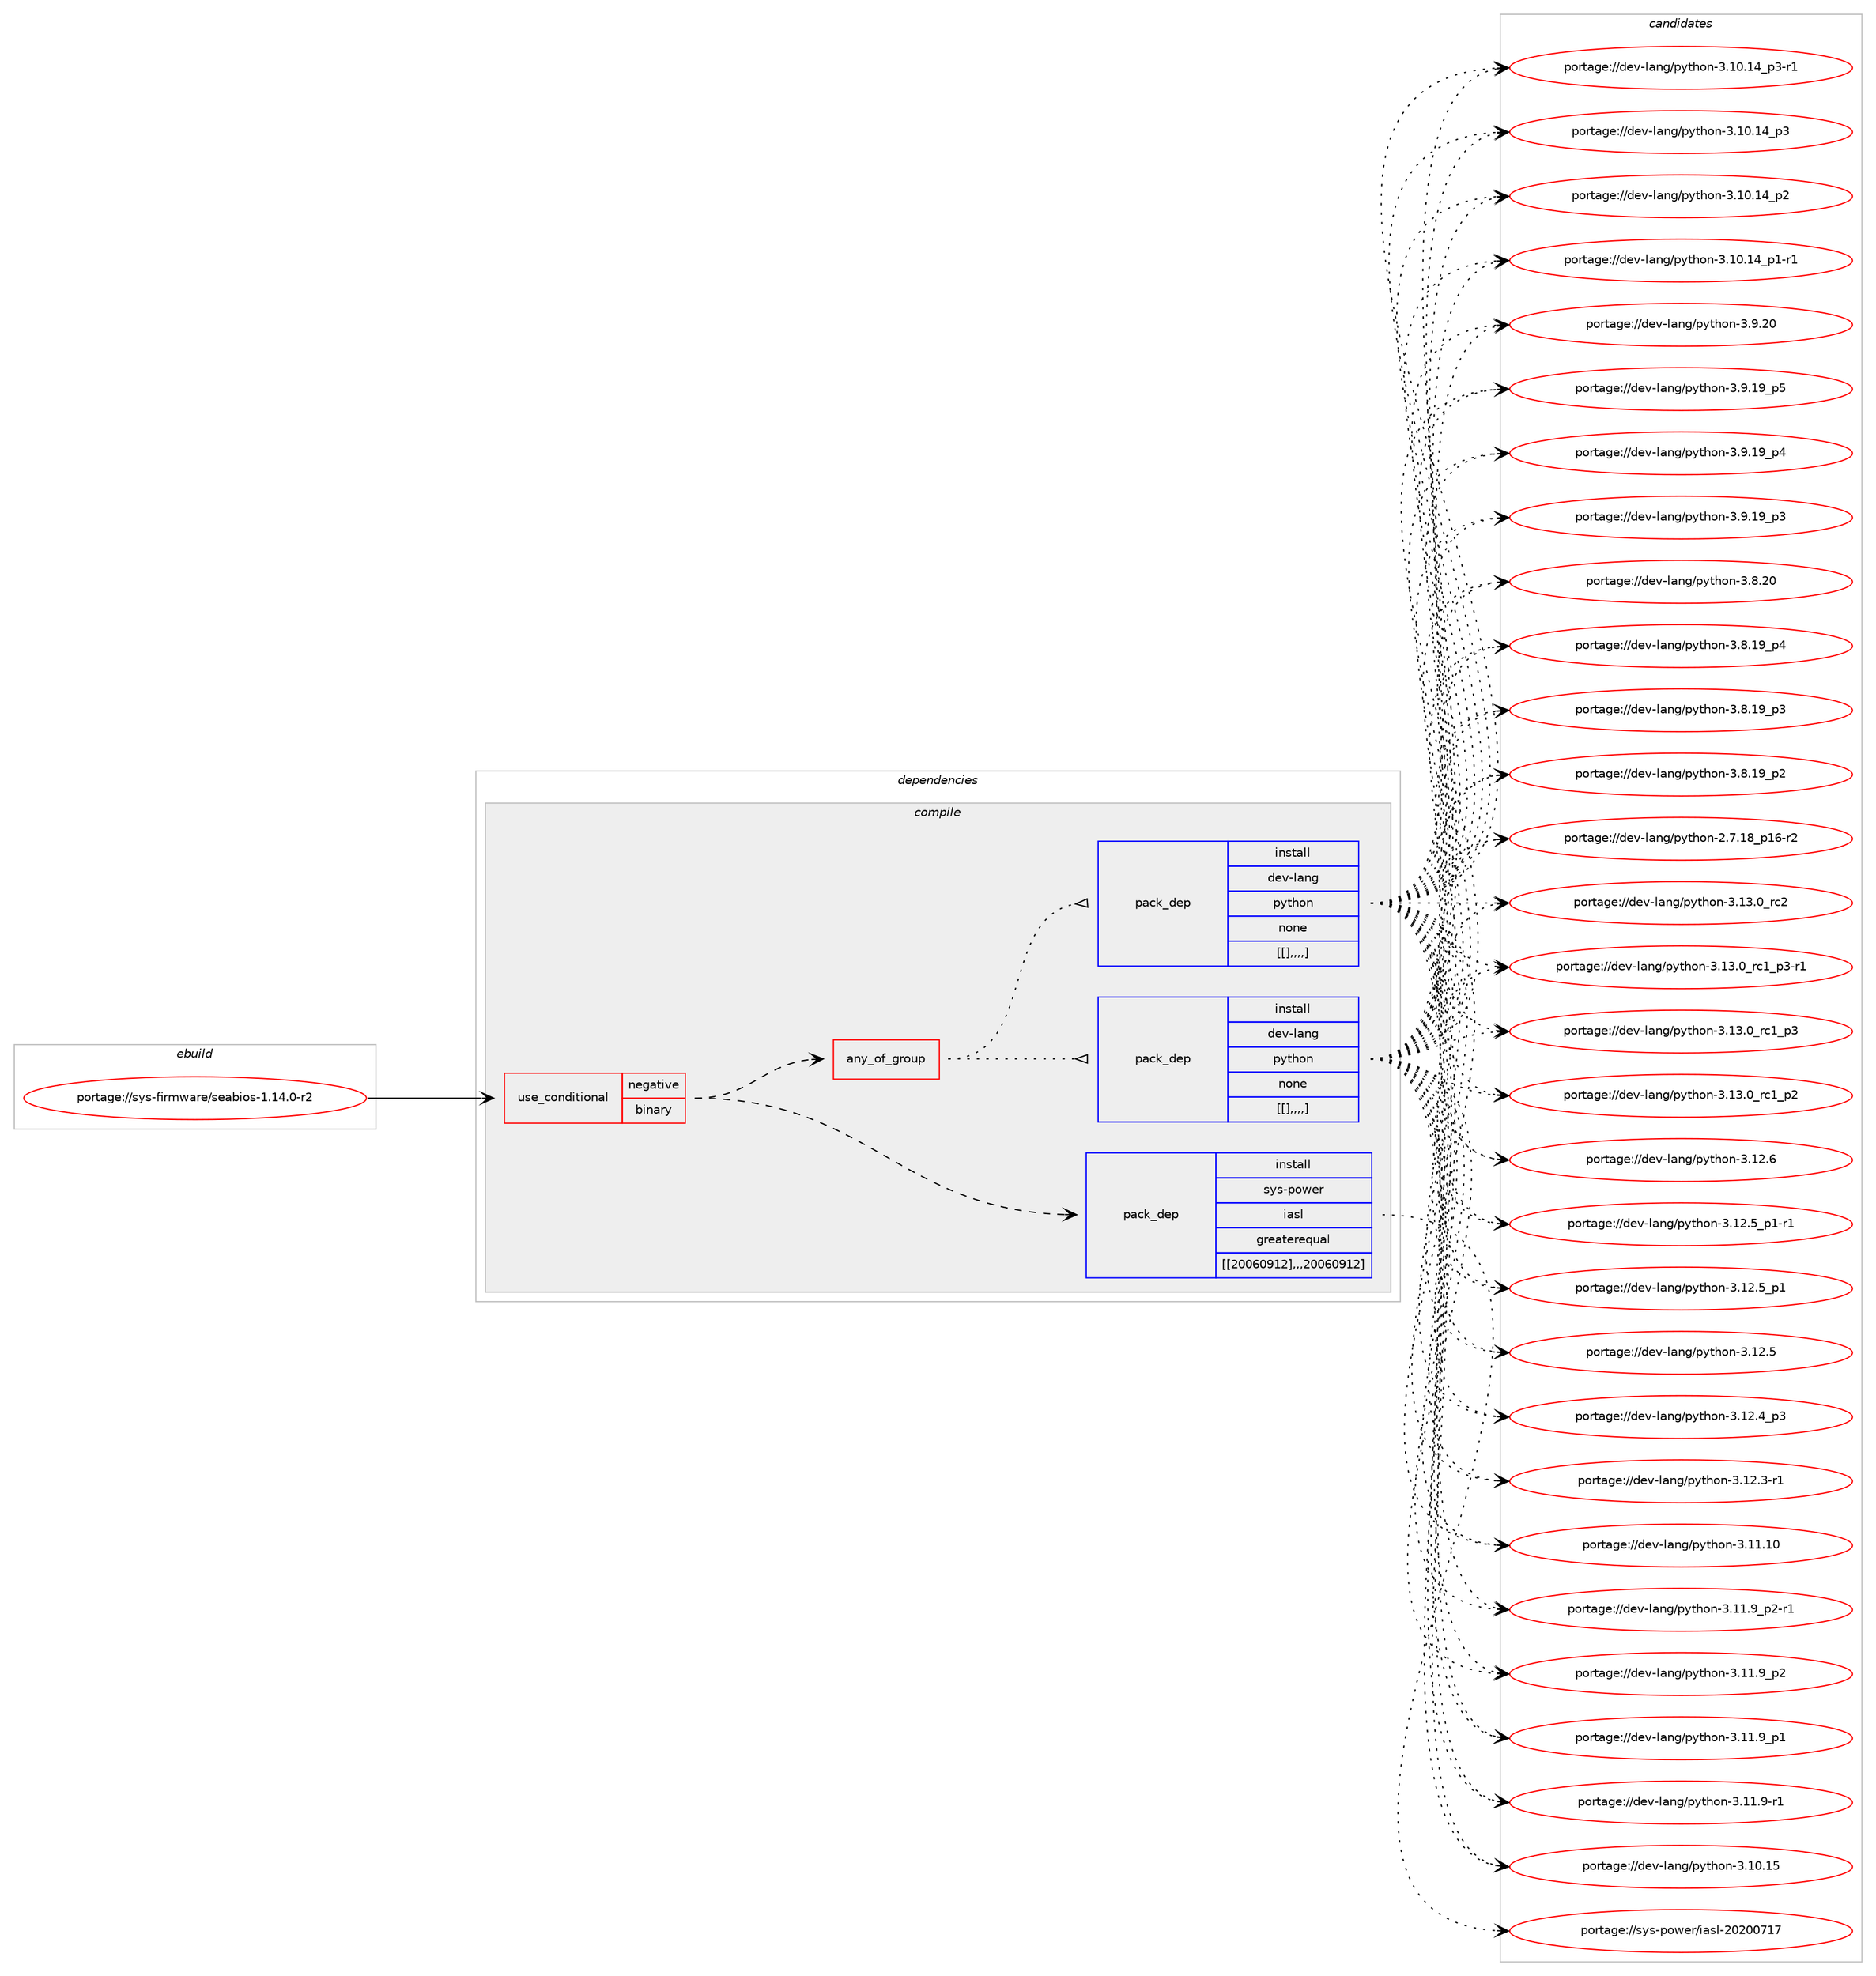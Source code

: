 digraph prolog {

# *************
# Graph options
# *************

newrank=true;
concentrate=true;
compound=true;
graph [rankdir=LR,fontname=Helvetica,fontsize=10,ranksep=1.5];#, ranksep=2.5, nodesep=0.2];
edge  [arrowhead=vee];
node  [fontname=Helvetica,fontsize=10];

# **********
# The ebuild
# **********

subgraph cluster_leftcol {
color=gray;
label=<<i>ebuild</i>>;
id [label="portage://sys-firmware/seabios-1.14.0-r2", color=red, width=4, href="../sys-firmware/seabios-1.14.0-r2.svg"];
}

# ****************
# The dependencies
# ****************

subgraph cluster_midcol {
color=gray;
label=<<i>dependencies</i>>;
subgraph cluster_compile {
fillcolor="#eeeeee";
style=filled;
label=<<i>compile</i>>;
subgraph cond120474 {
dependency453205 [label=<<TABLE BORDER="0" CELLBORDER="1" CELLSPACING="0" CELLPADDING="4"><TR><TD ROWSPAN="3" CELLPADDING="10">use_conditional</TD></TR><TR><TD>negative</TD></TR><TR><TD>binary</TD></TR></TABLE>>, shape=none, color=red];
subgraph pack329635 {
dependency453206 [label=<<TABLE BORDER="0" CELLBORDER="1" CELLSPACING="0" CELLPADDING="4" WIDTH="220"><TR><TD ROWSPAN="6" CELLPADDING="30">pack_dep</TD></TR><TR><TD WIDTH="110">install</TD></TR><TR><TD>sys-power</TD></TR><TR><TD>iasl</TD></TR><TR><TD>greaterequal</TD></TR><TR><TD>[[20060912],,,20060912]</TD></TR></TABLE>>, shape=none, color=blue];
}
dependency453205:e -> dependency453206:w [weight=20,style="dashed",arrowhead="vee"];
subgraph any2891 {
dependency453207 [label=<<TABLE BORDER="0" CELLBORDER="1" CELLSPACING="0" CELLPADDING="4"><TR><TD CELLPADDING="10">any_of_group</TD></TR></TABLE>>, shape=none, color=red];subgraph pack329636 {
dependency453208 [label=<<TABLE BORDER="0" CELLBORDER="1" CELLSPACING="0" CELLPADDING="4" WIDTH="220"><TR><TD ROWSPAN="6" CELLPADDING="30">pack_dep</TD></TR><TR><TD WIDTH="110">install</TD></TR><TR><TD>dev-lang</TD></TR><TR><TD>python</TD></TR><TR><TD>none</TD></TR><TR><TD>[[],,,,]</TD></TR></TABLE>>, shape=none, color=blue];
}
dependency453207:e -> dependency453208:w [weight=20,style="dotted",arrowhead="oinv"];
subgraph pack329637 {
dependency453209 [label=<<TABLE BORDER="0" CELLBORDER="1" CELLSPACING="0" CELLPADDING="4" WIDTH="220"><TR><TD ROWSPAN="6" CELLPADDING="30">pack_dep</TD></TR><TR><TD WIDTH="110">install</TD></TR><TR><TD>dev-lang</TD></TR><TR><TD>python</TD></TR><TR><TD>none</TD></TR><TR><TD>[[],,,,]</TD></TR></TABLE>>, shape=none, color=blue];
}
dependency453207:e -> dependency453209:w [weight=20,style="dotted",arrowhead="oinv"];
}
dependency453205:e -> dependency453207:w [weight=20,style="dashed",arrowhead="vee"];
}
id:e -> dependency453205:w [weight=20,style="solid",arrowhead="vee"];
}
subgraph cluster_compileandrun {
fillcolor="#eeeeee";
style=filled;
label=<<i>compile and run</i>>;
}
subgraph cluster_run {
fillcolor="#eeeeee";
style=filled;
label=<<i>run</i>>;
}
}

# **************
# The candidates
# **************

subgraph cluster_choices {
rank=same;
color=gray;
label=<<i>candidates</i>>;

subgraph choice329635 {
color=black;
nodesep=1;
choice115121115451121111191011144710597115108455048504848554955 [label="portage://sys-power/iasl-20200717", color=red, width=4,href="../sys-power/iasl-20200717.svg"];
dependency453206:e -> choice115121115451121111191011144710597115108455048504848554955:w [style=dotted,weight="100"];
}
subgraph choice329636 {
color=black;
nodesep=1;
choice10010111845108971101034711212111610411111045514649514648951149950 [label="portage://dev-lang/python-3.13.0_rc2", color=red, width=4,href="../dev-lang/python-3.13.0_rc2.svg"];
choice1001011184510897110103471121211161041111104551464951464895114994995112514511449 [label="portage://dev-lang/python-3.13.0_rc1_p3-r1", color=red, width=4,href="../dev-lang/python-3.13.0_rc1_p3-r1.svg"];
choice100101118451089711010347112121116104111110455146495146489511499499511251 [label="portage://dev-lang/python-3.13.0_rc1_p3", color=red, width=4,href="../dev-lang/python-3.13.0_rc1_p3.svg"];
choice100101118451089711010347112121116104111110455146495146489511499499511250 [label="portage://dev-lang/python-3.13.0_rc1_p2", color=red, width=4,href="../dev-lang/python-3.13.0_rc1_p2.svg"];
choice10010111845108971101034711212111610411111045514649504654 [label="portage://dev-lang/python-3.12.6", color=red, width=4,href="../dev-lang/python-3.12.6.svg"];
choice1001011184510897110103471121211161041111104551464950465395112494511449 [label="portage://dev-lang/python-3.12.5_p1-r1", color=red, width=4,href="../dev-lang/python-3.12.5_p1-r1.svg"];
choice100101118451089711010347112121116104111110455146495046539511249 [label="portage://dev-lang/python-3.12.5_p1", color=red, width=4,href="../dev-lang/python-3.12.5_p1.svg"];
choice10010111845108971101034711212111610411111045514649504653 [label="portage://dev-lang/python-3.12.5", color=red, width=4,href="../dev-lang/python-3.12.5.svg"];
choice100101118451089711010347112121116104111110455146495046529511251 [label="portage://dev-lang/python-3.12.4_p3", color=red, width=4,href="../dev-lang/python-3.12.4_p3.svg"];
choice100101118451089711010347112121116104111110455146495046514511449 [label="portage://dev-lang/python-3.12.3-r1", color=red, width=4,href="../dev-lang/python-3.12.3-r1.svg"];
choice1001011184510897110103471121211161041111104551464949464948 [label="portage://dev-lang/python-3.11.10", color=red, width=4,href="../dev-lang/python-3.11.10.svg"];
choice1001011184510897110103471121211161041111104551464949465795112504511449 [label="portage://dev-lang/python-3.11.9_p2-r1", color=red, width=4,href="../dev-lang/python-3.11.9_p2-r1.svg"];
choice100101118451089711010347112121116104111110455146494946579511250 [label="portage://dev-lang/python-3.11.9_p2", color=red, width=4,href="../dev-lang/python-3.11.9_p2.svg"];
choice100101118451089711010347112121116104111110455146494946579511249 [label="portage://dev-lang/python-3.11.9_p1", color=red, width=4,href="../dev-lang/python-3.11.9_p1.svg"];
choice100101118451089711010347112121116104111110455146494946574511449 [label="portage://dev-lang/python-3.11.9-r1", color=red, width=4,href="../dev-lang/python-3.11.9-r1.svg"];
choice1001011184510897110103471121211161041111104551464948464953 [label="portage://dev-lang/python-3.10.15", color=red, width=4,href="../dev-lang/python-3.10.15.svg"];
choice100101118451089711010347112121116104111110455146494846495295112514511449 [label="portage://dev-lang/python-3.10.14_p3-r1", color=red, width=4,href="../dev-lang/python-3.10.14_p3-r1.svg"];
choice10010111845108971101034711212111610411111045514649484649529511251 [label="portage://dev-lang/python-3.10.14_p3", color=red, width=4,href="../dev-lang/python-3.10.14_p3.svg"];
choice10010111845108971101034711212111610411111045514649484649529511250 [label="portage://dev-lang/python-3.10.14_p2", color=red, width=4,href="../dev-lang/python-3.10.14_p2.svg"];
choice100101118451089711010347112121116104111110455146494846495295112494511449 [label="portage://dev-lang/python-3.10.14_p1-r1", color=red, width=4,href="../dev-lang/python-3.10.14_p1-r1.svg"];
choice10010111845108971101034711212111610411111045514657465048 [label="portage://dev-lang/python-3.9.20", color=red, width=4,href="../dev-lang/python-3.9.20.svg"];
choice100101118451089711010347112121116104111110455146574649579511253 [label="portage://dev-lang/python-3.9.19_p5", color=red, width=4,href="../dev-lang/python-3.9.19_p5.svg"];
choice100101118451089711010347112121116104111110455146574649579511252 [label="portage://dev-lang/python-3.9.19_p4", color=red, width=4,href="../dev-lang/python-3.9.19_p4.svg"];
choice100101118451089711010347112121116104111110455146574649579511251 [label="portage://dev-lang/python-3.9.19_p3", color=red, width=4,href="../dev-lang/python-3.9.19_p3.svg"];
choice10010111845108971101034711212111610411111045514656465048 [label="portage://dev-lang/python-3.8.20", color=red, width=4,href="../dev-lang/python-3.8.20.svg"];
choice100101118451089711010347112121116104111110455146564649579511252 [label="portage://dev-lang/python-3.8.19_p4", color=red, width=4,href="../dev-lang/python-3.8.19_p4.svg"];
choice100101118451089711010347112121116104111110455146564649579511251 [label="portage://dev-lang/python-3.8.19_p3", color=red, width=4,href="../dev-lang/python-3.8.19_p3.svg"];
choice100101118451089711010347112121116104111110455146564649579511250 [label="portage://dev-lang/python-3.8.19_p2", color=red, width=4,href="../dev-lang/python-3.8.19_p2.svg"];
choice100101118451089711010347112121116104111110455046554649569511249544511450 [label="portage://dev-lang/python-2.7.18_p16-r2", color=red, width=4,href="../dev-lang/python-2.7.18_p16-r2.svg"];
dependency453208:e -> choice10010111845108971101034711212111610411111045514649514648951149950:w [style=dotted,weight="100"];
dependency453208:e -> choice1001011184510897110103471121211161041111104551464951464895114994995112514511449:w [style=dotted,weight="100"];
dependency453208:e -> choice100101118451089711010347112121116104111110455146495146489511499499511251:w [style=dotted,weight="100"];
dependency453208:e -> choice100101118451089711010347112121116104111110455146495146489511499499511250:w [style=dotted,weight="100"];
dependency453208:e -> choice10010111845108971101034711212111610411111045514649504654:w [style=dotted,weight="100"];
dependency453208:e -> choice1001011184510897110103471121211161041111104551464950465395112494511449:w [style=dotted,weight="100"];
dependency453208:e -> choice100101118451089711010347112121116104111110455146495046539511249:w [style=dotted,weight="100"];
dependency453208:e -> choice10010111845108971101034711212111610411111045514649504653:w [style=dotted,weight="100"];
dependency453208:e -> choice100101118451089711010347112121116104111110455146495046529511251:w [style=dotted,weight="100"];
dependency453208:e -> choice100101118451089711010347112121116104111110455146495046514511449:w [style=dotted,weight="100"];
dependency453208:e -> choice1001011184510897110103471121211161041111104551464949464948:w [style=dotted,weight="100"];
dependency453208:e -> choice1001011184510897110103471121211161041111104551464949465795112504511449:w [style=dotted,weight="100"];
dependency453208:e -> choice100101118451089711010347112121116104111110455146494946579511250:w [style=dotted,weight="100"];
dependency453208:e -> choice100101118451089711010347112121116104111110455146494946579511249:w [style=dotted,weight="100"];
dependency453208:e -> choice100101118451089711010347112121116104111110455146494946574511449:w [style=dotted,weight="100"];
dependency453208:e -> choice1001011184510897110103471121211161041111104551464948464953:w [style=dotted,weight="100"];
dependency453208:e -> choice100101118451089711010347112121116104111110455146494846495295112514511449:w [style=dotted,weight="100"];
dependency453208:e -> choice10010111845108971101034711212111610411111045514649484649529511251:w [style=dotted,weight="100"];
dependency453208:e -> choice10010111845108971101034711212111610411111045514649484649529511250:w [style=dotted,weight="100"];
dependency453208:e -> choice100101118451089711010347112121116104111110455146494846495295112494511449:w [style=dotted,weight="100"];
dependency453208:e -> choice10010111845108971101034711212111610411111045514657465048:w [style=dotted,weight="100"];
dependency453208:e -> choice100101118451089711010347112121116104111110455146574649579511253:w [style=dotted,weight="100"];
dependency453208:e -> choice100101118451089711010347112121116104111110455146574649579511252:w [style=dotted,weight="100"];
dependency453208:e -> choice100101118451089711010347112121116104111110455146574649579511251:w [style=dotted,weight="100"];
dependency453208:e -> choice10010111845108971101034711212111610411111045514656465048:w [style=dotted,weight="100"];
dependency453208:e -> choice100101118451089711010347112121116104111110455146564649579511252:w [style=dotted,weight="100"];
dependency453208:e -> choice100101118451089711010347112121116104111110455146564649579511251:w [style=dotted,weight="100"];
dependency453208:e -> choice100101118451089711010347112121116104111110455146564649579511250:w [style=dotted,weight="100"];
dependency453208:e -> choice100101118451089711010347112121116104111110455046554649569511249544511450:w [style=dotted,weight="100"];
}
subgraph choice329637 {
color=black;
nodesep=1;
choice10010111845108971101034711212111610411111045514649514648951149950 [label="portage://dev-lang/python-3.13.0_rc2", color=red, width=4,href="../dev-lang/python-3.13.0_rc2.svg"];
choice1001011184510897110103471121211161041111104551464951464895114994995112514511449 [label="portage://dev-lang/python-3.13.0_rc1_p3-r1", color=red, width=4,href="../dev-lang/python-3.13.0_rc1_p3-r1.svg"];
choice100101118451089711010347112121116104111110455146495146489511499499511251 [label="portage://dev-lang/python-3.13.0_rc1_p3", color=red, width=4,href="../dev-lang/python-3.13.0_rc1_p3.svg"];
choice100101118451089711010347112121116104111110455146495146489511499499511250 [label="portage://dev-lang/python-3.13.0_rc1_p2", color=red, width=4,href="../dev-lang/python-3.13.0_rc1_p2.svg"];
choice10010111845108971101034711212111610411111045514649504654 [label="portage://dev-lang/python-3.12.6", color=red, width=4,href="../dev-lang/python-3.12.6.svg"];
choice1001011184510897110103471121211161041111104551464950465395112494511449 [label="portage://dev-lang/python-3.12.5_p1-r1", color=red, width=4,href="../dev-lang/python-3.12.5_p1-r1.svg"];
choice100101118451089711010347112121116104111110455146495046539511249 [label="portage://dev-lang/python-3.12.5_p1", color=red, width=4,href="../dev-lang/python-3.12.5_p1.svg"];
choice10010111845108971101034711212111610411111045514649504653 [label="portage://dev-lang/python-3.12.5", color=red, width=4,href="../dev-lang/python-3.12.5.svg"];
choice100101118451089711010347112121116104111110455146495046529511251 [label="portage://dev-lang/python-3.12.4_p3", color=red, width=4,href="../dev-lang/python-3.12.4_p3.svg"];
choice100101118451089711010347112121116104111110455146495046514511449 [label="portage://dev-lang/python-3.12.3-r1", color=red, width=4,href="../dev-lang/python-3.12.3-r1.svg"];
choice1001011184510897110103471121211161041111104551464949464948 [label="portage://dev-lang/python-3.11.10", color=red, width=4,href="../dev-lang/python-3.11.10.svg"];
choice1001011184510897110103471121211161041111104551464949465795112504511449 [label="portage://dev-lang/python-3.11.9_p2-r1", color=red, width=4,href="../dev-lang/python-3.11.9_p2-r1.svg"];
choice100101118451089711010347112121116104111110455146494946579511250 [label="portage://dev-lang/python-3.11.9_p2", color=red, width=4,href="../dev-lang/python-3.11.9_p2.svg"];
choice100101118451089711010347112121116104111110455146494946579511249 [label="portage://dev-lang/python-3.11.9_p1", color=red, width=4,href="../dev-lang/python-3.11.9_p1.svg"];
choice100101118451089711010347112121116104111110455146494946574511449 [label="portage://dev-lang/python-3.11.9-r1", color=red, width=4,href="../dev-lang/python-3.11.9-r1.svg"];
choice1001011184510897110103471121211161041111104551464948464953 [label="portage://dev-lang/python-3.10.15", color=red, width=4,href="../dev-lang/python-3.10.15.svg"];
choice100101118451089711010347112121116104111110455146494846495295112514511449 [label="portage://dev-lang/python-3.10.14_p3-r1", color=red, width=4,href="../dev-lang/python-3.10.14_p3-r1.svg"];
choice10010111845108971101034711212111610411111045514649484649529511251 [label="portage://dev-lang/python-3.10.14_p3", color=red, width=4,href="../dev-lang/python-3.10.14_p3.svg"];
choice10010111845108971101034711212111610411111045514649484649529511250 [label="portage://dev-lang/python-3.10.14_p2", color=red, width=4,href="../dev-lang/python-3.10.14_p2.svg"];
choice100101118451089711010347112121116104111110455146494846495295112494511449 [label="portage://dev-lang/python-3.10.14_p1-r1", color=red, width=4,href="../dev-lang/python-3.10.14_p1-r1.svg"];
choice10010111845108971101034711212111610411111045514657465048 [label="portage://dev-lang/python-3.9.20", color=red, width=4,href="../dev-lang/python-3.9.20.svg"];
choice100101118451089711010347112121116104111110455146574649579511253 [label="portage://dev-lang/python-3.9.19_p5", color=red, width=4,href="../dev-lang/python-3.9.19_p5.svg"];
choice100101118451089711010347112121116104111110455146574649579511252 [label="portage://dev-lang/python-3.9.19_p4", color=red, width=4,href="../dev-lang/python-3.9.19_p4.svg"];
choice100101118451089711010347112121116104111110455146574649579511251 [label="portage://dev-lang/python-3.9.19_p3", color=red, width=4,href="../dev-lang/python-3.9.19_p3.svg"];
choice10010111845108971101034711212111610411111045514656465048 [label="portage://dev-lang/python-3.8.20", color=red, width=4,href="../dev-lang/python-3.8.20.svg"];
choice100101118451089711010347112121116104111110455146564649579511252 [label="portage://dev-lang/python-3.8.19_p4", color=red, width=4,href="../dev-lang/python-3.8.19_p4.svg"];
choice100101118451089711010347112121116104111110455146564649579511251 [label="portage://dev-lang/python-3.8.19_p3", color=red, width=4,href="../dev-lang/python-3.8.19_p3.svg"];
choice100101118451089711010347112121116104111110455146564649579511250 [label="portage://dev-lang/python-3.8.19_p2", color=red, width=4,href="../dev-lang/python-3.8.19_p2.svg"];
choice100101118451089711010347112121116104111110455046554649569511249544511450 [label="portage://dev-lang/python-2.7.18_p16-r2", color=red, width=4,href="../dev-lang/python-2.7.18_p16-r2.svg"];
dependency453209:e -> choice10010111845108971101034711212111610411111045514649514648951149950:w [style=dotted,weight="100"];
dependency453209:e -> choice1001011184510897110103471121211161041111104551464951464895114994995112514511449:w [style=dotted,weight="100"];
dependency453209:e -> choice100101118451089711010347112121116104111110455146495146489511499499511251:w [style=dotted,weight="100"];
dependency453209:e -> choice100101118451089711010347112121116104111110455146495146489511499499511250:w [style=dotted,weight="100"];
dependency453209:e -> choice10010111845108971101034711212111610411111045514649504654:w [style=dotted,weight="100"];
dependency453209:e -> choice1001011184510897110103471121211161041111104551464950465395112494511449:w [style=dotted,weight="100"];
dependency453209:e -> choice100101118451089711010347112121116104111110455146495046539511249:w [style=dotted,weight="100"];
dependency453209:e -> choice10010111845108971101034711212111610411111045514649504653:w [style=dotted,weight="100"];
dependency453209:e -> choice100101118451089711010347112121116104111110455146495046529511251:w [style=dotted,weight="100"];
dependency453209:e -> choice100101118451089711010347112121116104111110455146495046514511449:w [style=dotted,weight="100"];
dependency453209:e -> choice1001011184510897110103471121211161041111104551464949464948:w [style=dotted,weight="100"];
dependency453209:e -> choice1001011184510897110103471121211161041111104551464949465795112504511449:w [style=dotted,weight="100"];
dependency453209:e -> choice100101118451089711010347112121116104111110455146494946579511250:w [style=dotted,weight="100"];
dependency453209:e -> choice100101118451089711010347112121116104111110455146494946579511249:w [style=dotted,weight="100"];
dependency453209:e -> choice100101118451089711010347112121116104111110455146494946574511449:w [style=dotted,weight="100"];
dependency453209:e -> choice1001011184510897110103471121211161041111104551464948464953:w [style=dotted,weight="100"];
dependency453209:e -> choice100101118451089711010347112121116104111110455146494846495295112514511449:w [style=dotted,weight="100"];
dependency453209:e -> choice10010111845108971101034711212111610411111045514649484649529511251:w [style=dotted,weight="100"];
dependency453209:e -> choice10010111845108971101034711212111610411111045514649484649529511250:w [style=dotted,weight="100"];
dependency453209:e -> choice100101118451089711010347112121116104111110455146494846495295112494511449:w [style=dotted,weight="100"];
dependency453209:e -> choice10010111845108971101034711212111610411111045514657465048:w [style=dotted,weight="100"];
dependency453209:e -> choice100101118451089711010347112121116104111110455146574649579511253:w [style=dotted,weight="100"];
dependency453209:e -> choice100101118451089711010347112121116104111110455146574649579511252:w [style=dotted,weight="100"];
dependency453209:e -> choice100101118451089711010347112121116104111110455146574649579511251:w [style=dotted,weight="100"];
dependency453209:e -> choice10010111845108971101034711212111610411111045514656465048:w [style=dotted,weight="100"];
dependency453209:e -> choice100101118451089711010347112121116104111110455146564649579511252:w [style=dotted,weight="100"];
dependency453209:e -> choice100101118451089711010347112121116104111110455146564649579511251:w [style=dotted,weight="100"];
dependency453209:e -> choice100101118451089711010347112121116104111110455146564649579511250:w [style=dotted,weight="100"];
dependency453209:e -> choice100101118451089711010347112121116104111110455046554649569511249544511450:w [style=dotted,weight="100"];
}
}

}
